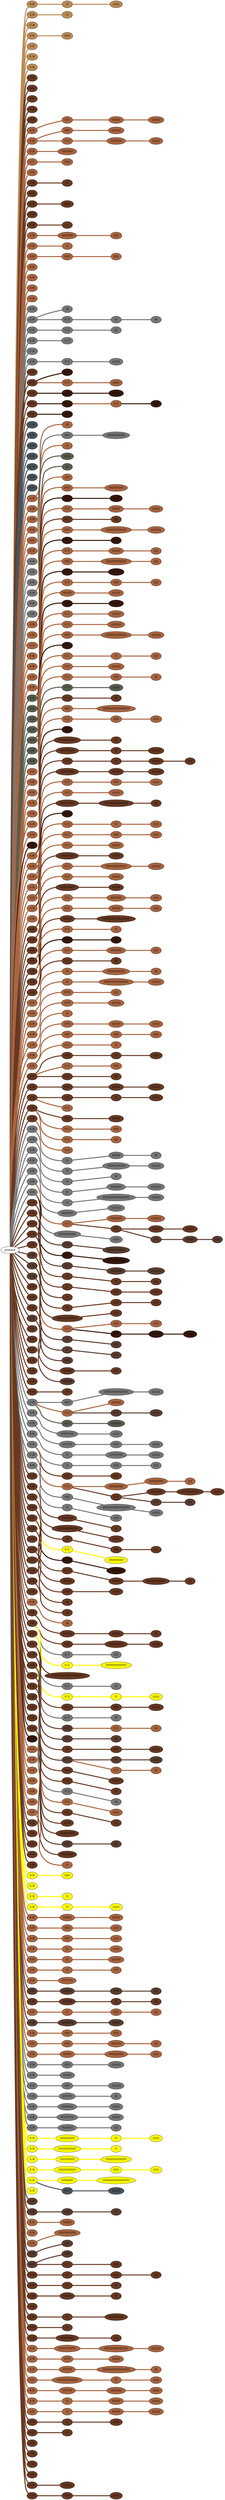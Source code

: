 graph {
 graph [rankdir=LR]
"primary" -- "1" [penwidth=5,color="#BB8B54"]
"1" [label="S R", style=filled, fillcolor="#BB8B54"]
"1" -- "1:0" [penwidth=5,color="#BB8B54"]
"1:0" [label="O", style=filled, fillcolor="#BB8B54"]
"1:0" -- "1:1" [penwidth=5,color="#BB8B54"]
"1:1" [label="(/////)", style=filled, fillcolor="#BB8B54"]
"primary" -- "2" [penwidth=5,color="#BB8B54"]
"2" [label="S R", style=filled, fillcolor="#BB8B54"]
"2" -- "2:0" [penwidth=5,color="#BB8B54"]
"2:0" [label="O", style=filled, fillcolor="#BB8B54"]
"primary" -- "3" [penwidth=5,color="#BB8B54"]
"3" [label="U R", style=filled, fillcolor="#BB8B54"]
"primary" -- "4" [penwidth=5,color="#BB8B54"]
"4" [label="S R", style=filled, fillcolor="#BB8B54"]
"4" -- "4:0" [penwidth=5,color="#BB8B54"]
"4:0" [label="O/O", style=filled, fillcolor="#BB8B54"]
"primary" -- "5" [penwidth=5,color="#BB8B54"]
"5" [label="S R", style=filled, fillcolor="#BB8B54"]
"primary" -- "6" [penwidth=5,color="#BB8B54"]
"6" [label="U R", style=filled, fillcolor="#BB8B54"]
"primary" -- "7" [penwidth=5,color="#BB8B54"]
"7" [label="S R", style=filled, fillcolor="#BB8B54"]
"primary" -- "8" [penwidth=5,color="#673923"]
"8" [label="S R", style=filled, fillcolor="#673923"]
"primary" -- "9" [penwidth=5,color="#673923"]
"9" [label="S R", style=filled, fillcolor="#673923"]
"primary" -- "10" [penwidth=5,color="#673923"]
"10" [label="S R", style=filled, fillcolor="#673923"]
"primary" -- "11" [penwidth=5,color="#673923"]
"11" [label="S R", style=filled, fillcolor="#673923"]
"primary" -- "12" [penwidth=5,color="#673923"]
"12" [label="S R", style=filled, fillcolor="#673923"]
"primary" -- "13" [penwidth=5,color="#A86540"]
"13" [label="S R", style=filled, fillcolor="#A86540"]
"13" -- "13s1" [penwidth=5,color="#A86540"]
"13s1" [label="S U", style=filled, fillcolor="#A86540"]
"13s1" -- "13s1:0" [penwidth=5,color="#A86540"]
"13s1:0" [label="O\\O\\O", style=filled, fillcolor="#A86540"]
"13s1:0" -- "13s1:1" [penwidth=5,color="#A86540"]
"13s1:1" [label="(////////)", style=filled, fillcolor="#A86540"]
"primary" -- "14" [penwidth=5,color="#A86540"]
"14" [label="S R", style=filled, fillcolor="#A86540"]
"14" -- "14:0" [penwidth=5,color="#A86540"]
"14:0" [label="O\\O", style=filled, fillcolor="#A86540"]
"14:0" -- "14:1" [penwidth=5,color="#A86540"]
"14:1" [label="(////////)", style=filled, fillcolor="#A86540"]
"14" -- "14s1" [penwidth=5,color="#A86540"]
"14s1" [label="S U", style=filled, fillcolor="#A86540"]
"14s1" -- "14s1:0" [penwidth=5,color="#A86540"]
"14s1:0" [label="O\\O\\O\\O", style=filled, fillcolor="#A86540"]
"14s1:0" -- "14s1:1" [penwidth=5,color="#A86540"]
"14s1:1" [label="(//////)", style=filled, fillcolor="#A86540"]
"primary" -- "15" [penwidth=5,color="#A86540"]
"15" [label="S R", style=filled, fillcolor="#A86540"]
"15" -- "15:0" [penwidth=5,color="#A86540"]
"15:0" [label="O\\O\\O\\O", style=filled, fillcolor="#A86540"]
"primary" -- "16" [penwidth=5,color="#A86540"]
"16" [label="S V", style=filled, fillcolor="#A86540"]
"16" -- "16:0" [penwidth=5,color="#A86540"]
"16:0" [label="O\\O", style=filled, fillcolor="#A86540"]
"primary" -- "17" [penwidth=5,color="#A86540"]
"17" [label="S R", style=filled, fillcolor="#A86540"]
"primary" -- "18" [penwidth=5,color="#673923"]
"18" [label="S R", style=filled, fillcolor="#673923"]
"18" -- "18:0" [penwidth=5,color="#673923"]
"18:0" [label="O", style=filled, fillcolor="#673923"]
"primary" -- "19" [penwidth=5,color="#673923"]
"19" [label="S R", style=filled, fillcolor="#673923"]
"primary" -- "20" [penwidth=5,color="#673923"]
"20" [label="S R", style=filled, fillcolor="#673923"]
"20" -- "20:0" [penwidth=5,color="#673923"]
"20:0" [label="(/////)", style=filled, fillcolor="#673923"]
"primary" -- "21" [penwidth=5,color="#673923"]
"21" [label="S R", style=filled, fillcolor="#673923"]
"primary" -- "22" [penwidth=5,color="#673923"]
"22" [label="S R", style=filled, fillcolor="#673923"]
"22" -- "22:0" [penwidth=5,color="#673923"]
"22:0" [label="O", style=filled, fillcolor="#673923"]
"primary" -- "23" [penwidth=5,color="#A86540"]
"23" [label="S R", style=filled, fillcolor="#A86540"]
"23" -- "23:0" [penwidth=5,color="#A86540"]
"23:0" [label="O/O/O/O", style=filled, fillcolor="#A86540"]
"23:0" -- "23:1" [penwidth=5,color="#A86540"]
"23:1" [label="(////)", style=filled, fillcolor="#A86540"]
"primary" -- "24" [penwidth=5,color="#A86540"]
"24" [label="S R", style=filled, fillcolor="#A86540"]
"24" -- "24:0" [penwidth=5,color="#A86540"]
"24:0" [label="O", style=filled, fillcolor="#A86540"]
"primary" -- "25" [penwidth=5,color="#A86540"]
"25" [label="S R", style=filled, fillcolor="#A86540"]
"25" -- "25:0" [penwidth=5,color="#A86540"]
"25:0" [label="O/O", style=filled, fillcolor="#A86540"]
"25:0" -- "25:1" [penwidth=5,color="#A86540"]
"25:1" [label="(///)", style=filled, fillcolor="#A86540"]
"primary" -- "26" [penwidth=5,color="#A86540"]
"26" [label="S R", style=filled, fillcolor="#A86540"]
"primary" -- "27" [penwidth=5,color="#A86540"]
"27" [label="S R", style=filled, fillcolor="#A86540"]
"primary" -- "28" [penwidth=5,color="#A86540"]
"28" [label="S R", style=filled, fillcolor="#A86540"]
"primary" -- "29" [penwidth=5,color="#A86540"]
"29" [label="S R", style=filled, fillcolor="#A86540"]
"primary" -- "30" [penwidth=5,color="#777777"]
"30" [label="S R", style=filled, fillcolor="#777777"]
"primary" -- "31" [penwidth=5,color="#777777"]
"31" [label="S R", style=filled, fillcolor="#777777"]
"31" -- "31:0" [penwidth=5,color="#777777"]
"31:0" [label="\\8", style=filled, fillcolor="#777777"]
"31" -- "31s1" [penwidth=5,color="#777777"]
"31s1" [label="S U", style=filled, fillcolor="#777777"]
"31s1" -- "31s1:0" [penwidth=5,color="#777777"]
"31s1:0" [label="O", style=filled, fillcolor="#777777"]
"31s1:0" -- "31s1:1" [penwidth=5,color="#777777"]
"31s1:1" [label="\\8", style=filled, fillcolor="#777777"]
"primary" -- "32" [penwidth=5,color="#777777"]
"32" [label="S R", style=filled, fillcolor="#777777"]
"32" -- "32s1" [penwidth=5,color="#777777"]
"32s1" [label="S U", style=filled, fillcolor="#777777"]
"32s1" -- "32s1:0" [penwidth=5,color="#777777"]
"32s1:0" [label="(//)", style=filled, fillcolor="#777777"]
"primary" -- "33" [penwidth=5,color="#777777"]
"33" [label="S R", style=filled, fillcolor="#777777"]
"33" -- "33s1" [penwidth=5,color="#777777"]
"33s1" [label="U U", style=filled, fillcolor="#777777"]
"primary" -- "34" [penwidth=5,color="#777777"]
"34" [label="U R", style=filled, fillcolor="#777777"]
"primary" -- "35" [penwidth=5,color="#777777"]
"35" [label="S R", style=filled, fillcolor="#777777"]
"35" -- "35s1" [penwidth=5,color="#777777"]
"35s1" [label="S U", style=filled, fillcolor="#777777"]
"35s1" -- "35s1:0" [penwidth=5,color="#777777"]
"35s1:0" [label="(//////)", style=filled, fillcolor="#777777"]
"primary" -- "36" [penwidth=5,color="#673923"]
"36" [label="S R", style=filled, fillcolor="#673923"]
"primary" -- "37" [penwidth=5,color="#673923"]
"37" [label="S R", style=filled, fillcolor="#673923"]
"37" -- "37s1" [penwidth=5,color="#35170C"]
"37s1" [label="S U", style=filled, fillcolor="#35170C"]
"37" -- "37s2" [penwidth=5,color="#A86540"]
"37s2" [label="S U", style=filled, fillcolor="#A86540"]
"37s2" -- "37s2:0" [penwidth=5,color="#A86540"]
"37s2:0" [label="(/////)", style=filled, fillcolor="#A86540"]
"primary" -- "38" [penwidth=5,color="#673923"]
"38" [label="S R", style=filled, fillcolor="#673923"]
"38" -- "38s1" [penwidth=5,color="#35170C"]
"38s1" [label="S U", style=filled, fillcolor="#35170C"]
"38s1" -- "38s1:0" [penwidth=5,color="#35170C"]
"38s1:0" [label="(///////)", style=filled, fillcolor="#35170C"]
"primary" -- "39" [penwidth=5,color="#673923"]
"39" [label="S R", style=filled, fillcolor="#673923"]
"39" -- "39s1" [penwidth=5,color="#35170C"]
"39s1" [label="S U", style=filled, fillcolor="#35170C"]
"39s1" -- "39s1s1" [penwidth=5,color="#A86540"]
"39s1s1" [label="S U", style=filled, fillcolor="#A86540"]
"39s1s1" -- "39s1s1s1" [penwidth=5,color="#35170C"]
"39s1s1s1" [label="S U", style=filled, fillcolor="#35170C"]
"primary" -- "40" [penwidth=5,color="#673923"]
"40" [label="S R", style=filled, fillcolor="#673923"]
"40" -- "40s1" [penwidth=5,color="#35170C"]
"40s1" [label="S U", style=filled, fillcolor="#35170C"]
"primary" -- "41" [penwidth=5,color="#4A545C"]
"41" [label="U R", style=filled, fillcolor="#4A545C"]
"primary" -- "42" [penwidth=5,color="#4A545C"]
"42" [label="S R", style=filled, fillcolor="#4A545C"]
"primary" -- "43" [penwidth=5,color="#4A545C"]
"43" [label="S R", style=filled, fillcolor="#4A545C"]
"primary" -- "44" [penwidth=5,color="#4A545C"]
"44" [label="U R", style=filled, fillcolor="#4A545C"]
"primary" -- "45" [penwidth=5,color="#4A545C"]
"45" [label="U R", style=filled, fillcolor="#4A545C"]
"primary" -- "46" [penwidth=5,color="#4A545C"]
"46" [label="S R", style=filled, fillcolor="#4A545C"]
"primary" -- "47" [penwidth=5,color="#4A545C"]
"47" [label="S R", style=filled, fillcolor="#4A545C"]
"primary" -- "48" [penwidth=5,color="#A86540"]
"48" [label="S R", style=filled, fillcolor="#A86540"]
"48" -- "48:0" [penwidth=5,color="#A86540"]
"48:0" [label="\\8", style=filled, fillcolor="#A86540"]
"primary" -- "49" [penwidth=5,color="#A86540"]
"49" [label="S R", style=filled, fillcolor="#A86540"]
"primary" -- "50" [penwidth=5,color="#A86540"]
"50" [label="S R", style=filled, fillcolor="#A86540"]
"primary" -- "51" [penwidth=5,color="#A86540"]
"51" [label="S R", style=filled, fillcolor="#A86540"]
"primary" -- "52" [penwidth=5,color="#A86540"]
"52" [label="S R", style=filled, fillcolor="#A86540"]
"primary" -- "53" [penwidth=5,color="#A86540"]
"53" [label="S R", style=filled, fillcolor="#A86540"]
"primary" -- "54" [penwidth=5,color="#777777"]
"54" [label="S R", style=filled, fillcolor="#777777"]
"primary" -- "55" [penwidth=5,color="#777777"]
"55" [label="S R", style=filled, fillcolor="#777777"]
"primary" -- "56" [penwidth=5,color="#777777"]
"56" [label="S R", style=filled, fillcolor="#777777"]
"primary" -- "57" [penwidth=5,color="#777777"]
"57" [label="S R", style=filled, fillcolor="#777777"]
"57" -- "57:0" [penwidth=5,color="#777777"]
"57:0" [label="O\\O", style=filled, fillcolor="#777777"]
"57:0" -- "57:1" [penwidth=5,color="#777777"]
"57:1" [label="O\\O\\O\\O\\O\\O", style=filled, fillcolor="#777777"]
"primary" -- "58" [penwidth=5,color="#777777"]
"58" [label="S R", style=filled, fillcolor="#777777"]
"primary" -- "59" [penwidth=5,color="#777777"]
"59" [label="S R", style=filled, fillcolor="#777777"]
"primary" -- "60" [penwidth=5,color="#A86540"]
"60" [label="S R", style=filled, fillcolor="#A86540"]
"60" -- "60:0" [penwidth=5,color="#A86540"]
"60:0" [label="O", style=filled, fillcolor="#A86540"]
"primary" -- "61" [penwidth=5,color="#A86540"]
"61" [label="S R", style=filled, fillcolor="#A86540"]
"primary" -- "62" [penwidth=5,color="#A86540"]
"62" [label="U U", style=filled, fillcolor="#A86540"]
"primary" -- "63" [penwidth=5,color="#A86540"]
"63" [label="S R", style=filled, fillcolor="#A86540"]
"primary" -- "64" [penwidth=5,color="#A86540"]
"64" [label="S R", style=filled, fillcolor="#A86540"]
"primary" -- "65" [penwidth=5,color="#A86540"]
"65" [label="S R", style=filled, fillcolor="#A86540"]
"primary" -- "66" [penwidth=5,color="#A86540"]
"66" [label="S R", style=filled, fillcolor="#A86540"]
"primary" -- "67" [penwidth=5,color="#575E4E"]
"67" [label="S R", style=filled, fillcolor="#575E4E"]
"67" -- "67:0" [penwidth=5,color="#575E4E"]
"67:0" [label="(/////)", style=filled, fillcolor="#575E4E"]
"primary" -- "68" [penwidth=5,color="#575E4E"]
"68" [label="S R", style=filled, fillcolor="#575E4E"]
"primary" -- "69" [penwidth=5,color="#575E4E"]
"69" [label="S R", style=filled, fillcolor="#575E4E"]
"primary" -- "70" [penwidth=5,color="#575E4E"]
"70" [label="S R", style=filled, fillcolor="#575E4E"]
"primary" -- "71" [penwidth=5,color="#575E4E"]
"71" [label="S R", style=filled, fillcolor="#575E4E"]
"71" -- "71:0" [penwidth=5,color="#575E4E"]
"71:0" [label="\\8", style=filled, fillcolor="#575E4E"]
"primary" -- "72" [penwidth=5,color="#575E4E"]
"72" [label="S R", style=filled, fillcolor="#575E4E"]
"primary" -- "73" [penwidth=5,color="#575E4E"]
"73" [label="S R", style=filled, fillcolor="#575E4E"]
"primary" -- "74" [penwidth=5,color="#A86540"]
"74" [label="S R", style=filled, fillcolor="#A86540"]
"primary" -- "75" [penwidth=5,color="#A86540"]
"75" [label="S R", style=filled, fillcolor="#A86540"]
"primary" -- "76" [penwidth=5,color="#A86540"]
"76" [label="S R", style=filled, fillcolor="#A86540"]
"primary" -- "77" [penwidth=5,color="#A86540"]
"77" [label="S R", style=filled, fillcolor="#A86540"]
"77" -- "77:0" [penwidth=5,color="#A86540"]
"77:0" [label="(///)", style=filled, fillcolor="#A86540"]
"primary" -- "78" [penwidth=5,color="#A86540"]
"78" [label="S R", style=filled, fillcolor="#A86540"]
"primary" -- "79" [penwidth=5,color="#A86540"]
"79" [label="S R", style=filled, fillcolor="#A86540"]
"primary" -- "80" [penwidth=5,color="#A86540"]
"80" [label="S R", style=filled, fillcolor="#A86540"]
"primary" -- "81" [penwidth=5,color="#35170C"]
"81" [label="S R", style=filled, fillcolor="#35170C"]
"primary" -- "82" [penwidth=5,color="#A86540"]
"82" [label="S R", style=filled, fillcolor="#A86540"]
"82" -- "82:0" [penwidth=5,color="#A86540"]
"82:0" [label="O\\O", style=filled, fillcolor="#A86540"]
"82:0" -- "82:1" [penwidth=5,color="#A86540"]
"82:1" [label="O\\O\\O\\O\\O", style=filled, fillcolor="#A86540"]
"82" -- "82s1" [penwidth=5,color="#35170C"]
"82s1" [label="S U", style=filled, fillcolor="#35170C"]
"82s1" -- "82s1:0" [penwidth=5,color="#35170C"]
"82s1:0" [label="(/////)", style=filled, fillcolor="#35170C"]
"82" -- "82s2" [penwidth=5,color="#A86540"]
"82s2" [label="S U", style=filled, fillcolor="#A86540"]
"82s2" -- "82s2:0" [penwidth=5,color="#A86540"]
"82s2:0" [label="O\\O\\O", style=filled, fillcolor="#A86540"]
"82s2:0" -- "82s2:1" [penwidth=5,color="#A86540"]
"82s2:1" [label="(//////)", style=filled, fillcolor="#A86540"]
"82" -- "82s3" [penwidth=5,color="#673923"]
"82s3" [label="S U", style=filled, fillcolor="#673923"]
"82s3" -- "82s3:0" [penwidth=5,color="#673923"]
"82s3:0" [label="?8", style=filled, fillcolor="#673923"]
"primary" -- "83" [penwidth=5,color="#A86540"]
"83" [label="S R", style=filled, fillcolor="#A86540"]
"83" -- "83:0" [penwidth=5,color="#A86540"]
"83:0" [label="O/O", style=filled, fillcolor="#A86540"]
"83:0" -- "83:1" [penwidth=5,color="#A86540"]
"83:1" [label="O/O/O/O/O/O/O", style=filled, fillcolor="#A86540"]
"83:1" -- "83:2" [penwidth=5,color="#A86540"]
"83:2" [label="(/////////)", style=filled, fillcolor="#A86540"]
"83" -- "83s1" [penwidth=5,color="#35170C"]
"83s1" [label="S U", style=filled, fillcolor="#35170C"]
"83s1" -- "83s1:0" [penwidth=5,color="#35170C"]
"83s1:0" [label="(///)", style=filled, fillcolor="#35170C"]
"83" -- "83s2" [penwidth=5,color="#A86540"]
"83s2" [label="S U", style=filled, fillcolor="#A86540"]
"83s2" -- "83s2:0" [penwidth=5,color="#A86540"]
"83s2:0" [label="O\\O\\O", style=filled, fillcolor="#A86540"]
"83s2:0" -- "83s2:1" [penwidth=5,color="#A86540"]
"83s2:1" [label="(///)", style=filled, fillcolor="#A86540"]
"primary" -- "84" [penwidth=5,color="#A86540"]
"84" [label="S R", style=filled, fillcolor="#A86540"]
"84" -- "84:0" [penwidth=5,color="#A86540"]
"84:0" [label="O/O", style=filled, fillcolor="#A86540"]
"84:0" -- "84:1" [penwidth=5,color="#A86540"]
"84:1" [label="O/O/O/O/O/O/O", style=filled, fillcolor="#A86540"]
"84:1" -- "84:2" [penwidth=5,color="#A86540"]
"84:2" [label="(//)", style=filled, fillcolor="#A86540"]
"84" -- "84s1" [penwidth=5,color="#35170C"]
"84s1" [label="S U", style=filled, fillcolor="#35170C"]
"84s1" -- "84s1:0" [penwidth=5,color="#35170C"]
"84s1:0" [label="(////////)", style=filled, fillcolor="#35170C"]
"84" -- "84s2" [penwidth=5,color="#A86540"]
"84s2" [label="S U", style=filled, fillcolor="#A86540"]
"84s2" -- "84s2:0" [penwidth=5,color="#A86540"]
"84s2:0" [label="O\\O", style=filled, fillcolor="#A86540"]
"84s2:0" -- "84s2:1" [penwidth=5,color="#A86540"]
"84s2:1" [label="(\\\\\\)", style=filled, fillcolor="#A86540"]
"primary" -- "85" [penwidth=5,color="#A86540"]
"85" [label="S R", style=filled, fillcolor="#A86540"]
"85" -- "85:0" [penwidth=5,color="#A86540"]
"85:0" [label="O/O/O", style=filled, fillcolor="#A86540"]
"85:0" -- "85:1" [penwidth=5,color="#A86540"]
"85:1" [label="(///////)", style=filled, fillcolor="#A86540"]
"85" -- "85s1" [penwidth=5,color="#35170C"]
"85s1" [label="S U", style=filled, fillcolor="#35170C"]
"85s1" -- "85s1:0" [penwidth=5,color="#35170C"]
"85s1:0" [label="(///////)", style=filled, fillcolor="#35170C"]
"85" -- "85s2" [penwidth=5,color="#A86540"]
"85s2" [label="S U", style=filled, fillcolor="#A86540"]
"85s2" -- "85s2:0" [penwidth=5,color="#A86540"]
"85s2:0" [label="(////////)", style=filled, fillcolor="#A86540"]
"85" -- "85s3" [penwidth=5,color="#A86540"]
"85s3" [label="S U", style=filled, fillcolor="#A86540"]
"85s3" -- "85s3:0" [penwidth=5,color="#A86540"]
"85s3:0" [label="(/////////)", style=filled, fillcolor="#A86540"]
"primary" -- "86" [penwidth=5,color="#A86540"]
"86" [label="S R", style=filled, fillcolor="#A86540"]
"86" -- "86:0" [penwidth=5,color="#A86540"]
"86:0" [label="O/O", style=filled, fillcolor="#A86540"]
"86:0" -- "86:1" [penwidth=5,color="#A86540"]
"86:1" [label="O/O/O/O/O/O/O", style=filled, fillcolor="#A86540"]
"86:1" -- "86:2" [penwidth=5,color="#A86540"]
"86:2" [label="(////////)", style=filled, fillcolor="#A86540"]
"86" -- "86s1" [penwidth=5,color="#35170C"]
"86s1" [label="S U", style=filled, fillcolor="#35170C"]
"86" -- "86s2" [penwidth=5,color="#A86540"]
"86s2" [label="S U", style=filled, fillcolor="#A86540"]
"86s2" -- "86s2:0" [penwidth=5,color="#A86540"]
"86s2:0" [label="O", style=filled, fillcolor="#A86540"]
"86s2:0" -- "86s2:1" [penwidth=5,color="#A86540"]
"86s2:1" [label="(///)", style=filled, fillcolor="#A86540"]
"86" -- "86s3" [penwidth=5,color="#A86540"]
"86s3" [label="S U", style=filled, fillcolor="#A86540"]
"86s3" -- "86s3:0" [penwidth=5,color="#A86540"]
"86s3:0" [label="(////////)", style=filled, fillcolor="#A86540"]
"86" -- "86s4" [penwidth=5,color="#A86540"]
"86s4" [label="S U", style=filled, fillcolor="#A86540"]
"86s4" -- "86s4:0" [penwidth=5,color="#A86540"]
"86s4:0" [label="O\\O", style=filled, fillcolor="#A86540"]
"86s4:0" -- "86s4:1" [penwidth=5,color="#A86540"]
"86s4:1" [label="\\8", style=filled, fillcolor="#A86540"]
"86" -- "86s5" [penwidth=5,color="#575E4E"]
"86s5" [label="S U", style=filled, fillcolor="#575E4E"]
"86s5" -- "86s5:0" [penwidth=5,color="#575E4E"]
"86s5:0" [label="(//////)", style=filled, fillcolor="#575E4E"]
"86" -- "86s6" [penwidth=5,color="#673923"]
"86s6" [label="S U", style=filled, fillcolor="#673923"]
"86s6" -- "86s6:0" [penwidth=5,color="#673923"]
"86s6:0" [label="\\8", style=filled, fillcolor="#673923"]
"primary" -- "87" [penwidth=5,color="#A86540"]
"87" [label="S R", style=filled, fillcolor="#A86540"]
"87" -- "87:0" [penwidth=5,color="#A86540"]
"87:0" [label="O/O", style=filled, fillcolor="#A86540"]
"87:0" -- "87:1" [penwidth=5,color="#A86540"]
"87:1" [label="O/O/O/O/O/O/O/O/O", style=filled, fillcolor="#A86540"]
"87" -- "87s1" [penwidth=5,color="#A86540"]
"87s1" [label="S U", style=filled, fillcolor="#A86540"]
"87s1" -- "87s1:0" [penwidth=5,color="#A86540"]
"87s1:0" [label="O/O", style=filled, fillcolor="#A86540"]
"87s1:0" -- "87s1:1" [penwidth=5,color="#A86540"]
"87s1:1" [label="(////)", style=filled, fillcolor="#A86540"]
"87" -- "87s2" [penwidth=5,color="#35170C"]
"87s2" [label="S U", style=filled, fillcolor="#35170C"]
"primary" -- "88" [penwidth=5,color="#A86540"]
"88" [label="S R", style=filled, fillcolor="#A86540"]
"primary" -- "89" [penwidth=5,color="#673923"]
"89" [label="S R", style=filled, fillcolor="#673923"]
"89" -- "89:0" [penwidth=5,color="#673923"]
"89:0" [label="O/O/O/O/O/O", style=filled, fillcolor="#673923"]
"89:0" -- "89:1" [penwidth=5,color="#673923"]
"89:1" [label="O", style=filled, fillcolor="#673923"]
"primary" -- "90" [penwidth=5,color="#673923"]
"90" [label="S R", style=filled, fillcolor="#673923"]
"90" -- "90:0" [penwidth=5,color="#673923"]
"90:0" [label="O/O/O/O/O", style=filled, fillcolor="#673923"]
"90:0" -- "90:1" [penwidth=5,color="#673923"]
"90:1" [label="O", style=filled, fillcolor="#673923"]
"90:1" -- "90:2" [penwidth=5,color="#673923"]
"90:2" [label="(////////)", style=filled, fillcolor="#673923"]
"90" -- "90s1" [penwidth=5,color="#673923"]
"90s1" [label="S U", style=filled, fillcolor="#673923"]
"90s1" -- "90s1:0" [penwidth=5,color="#673923"]
"90s1:0" [label="O", style=filled, fillcolor="#673923"]
"90s1:0" -- "90s1:1" [penwidth=5,color="#673923"]
"90s1:1" [label="O\\O\\O", style=filled, fillcolor="#673923"]
"90s1:1" -- "90s1:2" [penwidth=5,color="#673923"]
"90s1:2" [label="(///)", style=filled, fillcolor="#673923"]
"primary" -- "91" [penwidth=5,color="#673923"]
"91" [label="S R", style=filled, fillcolor="#673923"]
"91" -- "91:0" [penwidth=5,color="#673923"]
"91:0" [label="O/O/O/O/O", style=filled, fillcolor="#673923"]
"91:0" -- "91:1" [penwidth=5,color="#673923"]
"91:1" [label="O/O/O", style=filled, fillcolor="#673923"]
"91:1" -- "91:2" [penwidth=5,color="#673923"]
"91:2" [label="(////////)", style=filled, fillcolor="#673923"]
"91" -- "91s1" [penwidth=5,color="#A86540"]
"91s1" [label="S U", style=filled, fillcolor="#A86540"]
"91s1" -- "91s1:0" [penwidth=5,color="#A86540"]
"91s1:0" [label="O\\O", style=filled, fillcolor="#A86540"]
"91s1:0" -- "91s1:1" [penwidth=5,color="#A86540"]
"91s1:1" [label="(/////)", style=filled, fillcolor="#A86540"]
"91" -- "91s2" [penwidth=5,color="#A86540"]
"91s2" [label="S U", style=filled, fillcolor="#A86540"]
"91s2" -- "91s2:0" [penwidth=5,color="#A86540"]
"91s2:0" [label="(///////)", style=filled, fillcolor="#A86540"]
"primary" -- "92" [penwidth=5,color="#673923"]
"92" [label="S R", style=filled, fillcolor="#673923"]
"92" -- "92:0" [penwidth=5,color="#673923"]
"92:0" [label="O/O/O/O/O", style=filled, fillcolor="#673923"]
"92:0" -- "92:1" [penwidth=5,color="#673923"]
"92:1" [label="O/O/O/O/O/O/O/O", style=filled, fillcolor="#673923"]
"92:1" -- "92:2" [penwidth=5,color="#673923"]
"92:2" [label="\\8", style=filled, fillcolor="#673923"]
"92" -- "92s1" [penwidth=5,color="#35170C"]
"92s1" [label="S U", style=filled, fillcolor="#35170C"]
"92" -- "92s2" [penwidth=5,color="#A86540"]
"92s2" [label="S U", style=filled, fillcolor="#A86540"]
"92s2" -- "92s2:0" [penwidth=5,color="#A86540"]
"92s2:0" [label="O", style=filled, fillcolor="#A86540"]
"92s2:0" -- "92s2:1" [penwidth=5,color="#A86540"]
"92s2:1" [label="(////)", style=filled, fillcolor="#A86540"]
"92" -- "92s3" [penwidth=5,color="#A86540"]
"92s3" [label="S U", style=filled, fillcolor="#A86540"]
"92s3" -- "92s3:0" [penwidth=5,color="#A86540"]
"92s3:0" [label="O\\O", style=filled, fillcolor="#A86540"]
"92s3:0" -- "92s3:1" [penwidth=5,color="#A86540"]
"92s3:1" [label="(////)", style=filled, fillcolor="#A86540"]
"92" -- "92s4" [penwidth=5,color="#A86540"]
"92s4" [label="S U", style=filled, fillcolor="#A86540"]
"92s4" -- "92s4:0" [penwidth=5,color="#A86540"]
"92s4:0" [label="(///////)", style=filled, fillcolor="#A86540"]
"primary" -- "93" [penwidth=5,color="#673923"]
"93" [label="S R", style=filled, fillcolor="#673923"]
"93" -- "93:0" [penwidth=5,color="#673923"]
"93:0" [label="O/O/O/O/O", style=filled, fillcolor="#673923"]
"93:0" -- "93:1" [penwidth=5,color="#673923"]
"93:1" [label="O/O/O", style=filled, fillcolor="#673923"]
"93" -- "93s1" [penwidth=5,color="#A86540"]
"93s1" [label="S U", style=filled, fillcolor="#A86540"]
"93s1" -- "93s1:0" [penwidth=5,color="#A86540"]
"93s1:0" [label="O\\O\\O\\O\\O\\O\\O", style=filled, fillcolor="#A86540"]
"93s1:0" -- "93s1:1" [penwidth=5,color="#A86540"]
"93s1:1" [label="(////////)", style=filled, fillcolor="#A86540"]
"93" -- "93s2" [penwidth=5,color="#A86540"]
"93s2" [label="S U", style=filled, fillcolor="#A86540"]
"93s2" -- "93s2:0" [penwidth=5,color="#A86540"]
"93s2:0" [label="(///////)", style=filled, fillcolor="#A86540"]
"primary" -- "94" [penwidth=5,color="#673923"]
"94" [label="S R", style=filled, fillcolor="#673923"]
"94" -- "94:0" [penwidth=5,color="#673923"]
"94:0" [label="O/O/O/O/O", style=filled, fillcolor="#673923"]
"94:0" -- "94:1" [penwidth=5,color="#673923"]
"94:1" [label="O/O/O", style=filled, fillcolor="#673923"]
"94" -- "94s1" [penwidth=5,color="#A86540"]
"94s1" [label="S U", style=filled, fillcolor="#A86540"]
"94s1" -- "94s1:0" [penwidth=5,color="#A86540"]
"94s1:0" [label="O/O/O/O", style=filled, fillcolor="#A86540"]
"94s1:0" -- "94s1:1" [penwidth=5,color="#A86540"]
"94s1:1" [label="(////)", style=filled, fillcolor="#A86540"]
"94" -- "94s2" [penwidth=5,color="#A86540"]
"94s2" [label="S U", style=filled, fillcolor="#A86540"]
"94s2" -- "94s2:0" [penwidth=5,color="#A86540"]
"94s2:0" [label="O/O/O", style=filled, fillcolor="#A86540"]
"94s2:0" -- "94s2:1" [penwidth=5,color="#A86540"]
"94s2:1" [label="(////)", style=filled, fillcolor="#A86540"]
"primary" -- "95" [penwidth=5,color="#673923"]
"95" [label="S R", style=filled, fillcolor="#673923"]
"95" -- "95:0" [penwidth=5,color="#673923"]
"95:0" [label="O\\O\\O", style=filled, fillcolor="#673923"]
"95:0" -- "95:1" [penwidth=5,color="#673923"]
"95:1" [label="O\\O\\O\\O\\O\\O\\O\\O\\O", style=filled, fillcolor="#673923"]
"95" -- "95s1" [penwidth=5,color="#A86540"]
"95s1" [label="S U", style=filled, fillcolor="#A86540"]
"95s1" -- "95s1:0" [penwidth=5,color="#A86540"]
"95s1:0" [label="O", style=filled, fillcolor="#A86540"]
"95" -- "95s2" [penwidth=5,color="#35170C"]
"95s2" [label="S U", style=filled, fillcolor="#35170C"]
"95s2" -- "95s2:0" [penwidth=5,color="#35170C"]
"95s2:0" [label="\\8", style=filled, fillcolor="#35170C"]
"95" -- "95s3" [penwidth=5,color="#A86540"]
"95s3" [label="S U", style=filled, fillcolor="#A86540"]
"95s3" -- "95s3:0" [penwidth=5,color="#A86540"]
"95s3:0" [label="O\\O\\O\\O", style=filled, fillcolor="#A86540"]
"95s3:0" -- "95s3:1" [penwidth=5,color="#A86540"]
"95s3:1" [label="(///)", style=filled, fillcolor="#A86540"]
"95" -- "95s4" [penwidth=5,color="#673923"]
"95s4" [label="S U", style=filled, fillcolor="#673923"]
"95s4" -- "95s4:0" [penwidth=5,color="#673923"]
"95s4:0" [label="\\8", style=filled, fillcolor="#673923"]
"primary" -- "96" [penwidth=5,color="#A86540"]
"96" [label="S R", style=filled, fillcolor="#A86540"]
"96" -- "96:0" [penwidth=5,color="#A86540"]
"96:0" [label="O", style=filled, fillcolor="#A86540"]
"96:0" -- "96:1" [penwidth=5,color="#A86540"]
"96:1" [label="O/O/O/O/O/O", style=filled, fillcolor="#A86540"]
"96:1" -- "96:2" [penwidth=5,color="#A86540"]
"96:2" [label="\\8", style=filled, fillcolor="#A86540"]
"primary" -- "97" [penwidth=5,color="#A86540"]
"97" [label="S R", style=filled, fillcolor="#A86540"]
"97" -- "97:0" [penwidth=5,color="#A86540"]
"97:0" [label="O", style=filled, fillcolor="#A86540"]
"97:0" -- "97:1" [penwidth=5,color="#A86540"]
"97:1" [label="O/O/O/O/O/O/O/O", style=filled, fillcolor="#A86540"]
"97:1" -- "97:2" [penwidth=5,color="#A86540"]
"97:2" [label="(////////)", style=filled, fillcolor="#A86540"]
"primary" -- "98" [penwidth=5,color="#A86540"]
"98" [label="S R", style=filled, fillcolor="#A86540"]
"98" -- "98:0" [penwidth=5,color="#A86540"]
"98:0" [label="O?O", style=filled, fillcolor="#A86540"]
"98:0" -- "98:1" [penwidth=5,color="#A86540"]
"98:1" [label="(///)", style=filled, fillcolor="#A86540"]
"primary" -- "99" [penwidth=5,color="#A86540"]
"99" [label="S R", style=filled, fillcolor="#A86540"]
"99" -- "99:0" [penwidth=5,color="#A86540"]
"99:0" [label="O?O", style=filled, fillcolor="#A86540"]
"99:0" -- "99:1" [penwidth=5,color="#A86540"]
"99:1" [label="(////////)", style=filled, fillcolor="#A86540"]
"primary" -- "100" [penwidth=5,color="#A86540"]
"100" [label="S R", style=filled, fillcolor="#A86540"]
"100" -- "100:0" [penwidth=5,color="#A86540"]
"100:0" [label="O", style=filled, fillcolor="#A86540"]
"primary" -- "101" [penwidth=5,color="#A86540"]
"101" [label="S R", style=filled, fillcolor="#A86540"]
"101" -- "101:0" [penwidth=5,color="#A86540"]
"101:0" [label="O?O", style=filled, fillcolor="#A86540"]
"101:0" -- "101:1" [penwidth=5,color="#A86540"]
"101:1" [label="O/O/O", style=filled, fillcolor="#A86540"]
"101:1" -- "101:2" [penwidth=5,color="#A86540"]
"101:2" [label="(//////)", style=filled, fillcolor="#A86540"]
"primary" -- "102" [penwidth=5,color="#A86540"]
"102" [label="S R", style=filled, fillcolor="#A86540"]
"102" -- "102:0" [penwidth=5,color="#A86540"]
"102:0" [label="O\\O", style=filled, fillcolor="#A86540"]
"102:0" -- "102:1" [penwidth=5,color="#A86540"]
"102:1" [label="O\\O", style=filled, fillcolor="#A86540"]
"102:1" -- "102:2" [penwidth=5,color="#A86540"]
"102:2" [label="(////)", style=filled, fillcolor="#A86540"]
"102" -- "102s1" [penwidth=5,color="#A86540"]
"102s1" [label="S U", style=filled, fillcolor="#A86540"]
"102s1" -- "102s1:0" [penwidth=5,color="#A86540"]
"102s1:0" [label="O", style=filled, fillcolor="#A86540"]
"primary" -- "103" [penwidth=5,color="#673923"]
"103" [label="S R", style=filled, fillcolor="#673923"]
"103" -- "103:0" [penwidth=5,color="#673923"]
"103:0" [label="O/O", style=filled, fillcolor="#673923"]
"103:0" -- "103:1" [penwidth=5,color="#673923"]
"103:1" [label="O", style=filled, fillcolor="#673923"]
"103:1" -- "103:2" [penwidth=5,color="#673923"]
"103:2" [label="(/////)", style=filled, fillcolor="#673923"]
"103" -- "103s1" [penwidth=5,color="#A86540"]
"103s1" [label="S U", style=filled, fillcolor="#A86540"]
"103s1" -- "103s1:0" [penwidth=5,color="#A86540"]
"103s1:0" [label="O\\O", style=filled, fillcolor="#A86540"]
"103" -- "103s2" [penwidth=5,color="#673923"]
"103s2" [label="S U", style=filled, fillcolor="#673923"]
"103s2" -- "103s2:0" [penwidth=5,color="#673923"]
"103s2:0" [label="\\8", style=filled, fillcolor="#673923"]
"primary" -- "104" [penwidth=5,color="#673923"]
"104" [label="S R", style=filled, fillcolor="#673923"]
"104" -- "104:0" [penwidth=5,color="#673923"]
"104:0" [label="O/O", style=filled, fillcolor="#673923"]
"104:0" -- "104:1" [penwidth=5,color="#673923"]
"104:1" [label="O/O/O", style=filled, fillcolor="#673923"]
"104:1" -- "104:2" [penwidth=5,color="#673923"]
"104:2" [label="(////////)", style=filled, fillcolor="#673923"]
"primary" -- "105" [penwidth=5,color="#673923"]
"105" [label="S R", style=filled, fillcolor="#673923"]
"105" -- "105:0" [penwidth=5,color="#673923"]
"105:0" [label="O/O", style=filled, fillcolor="#673923"]
"105:0" -- "105:1" [penwidth=5,color="#673923"]
"105:1" [label="O", style=filled, fillcolor="#673923"]
"105:1" -- "105:2" [penwidth=5,color="#673923"]
"105:2" [label="(//////)", style=filled, fillcolor="#673923"]
"105" -- "105s1" [penwidth=5,color="#A86540"]
"105s1" [label="S U", style=filled, fillcolor="#A86540"]
"primary" -- "106" [penwidth=5,color="#673923"]
"106" [label="S R", style=filled, fillcolor="#673923"]
"106" -- "106:0" [penwidth=5,color="#673923"]
"106:0" [label="O/O", style=filled, fillcolor="#673923"]
"106:0" -- "106:1" [penwidth=5,color="#673923"]
"106:1" [label="O/O/O", style=filled, fillcolor="#673923"]
"106" -- "106s1" [penwidth=5,color="#A86540"]
"106s1" [label="S U", style=filled, fillcolor="#A86540"]
"106s1" -- "106s1:0" [penwidth=5,color="#A86540"]
"106s1:0" [label="O\\O", style=filled, fillcolor="#A86540"]
"106" -- "106s2" [penwidth=5,color="#A86540"]
"106s2" [label="S U", style=filled, fillcolor="#A86540"]
"106s2" -- "106s2:0" [penwidth=5,color="#A86540"]
"106s2:0" [label="(//)", style=filled, fillcolor="#A86540"]
"primary" -- "107" [penwidth=5,color="#673923"]
"107" [label="S R", style=filled, fillcolor="#673923"]
"107" -- "107s1" [penwidth=5,color="#A86540"]
"107s1" [label="S U", style=filled, fillcolor="#A86540"]
"primary" -- "108" [penwidth=5,color="#777777"]
"108" [label="S R", style=filled, fillcolor="#777777"]
"108" -- "108:0" [penwidth=5,color="#777777"]
"108:0" [label="O", style=filled, fillcolor="#777777"]
"108:0" -- "108:1" [penwidth=5,color="#777777"]
"108:1" [label="O/O/O", style=filled, fillcolor="#777777"]
"108:1" -- "108:2" [penwidth=5,color="#777777"]
"108:2" [label="\\8", style=filled, fillcolor="#777777"]
"primary" -- "109" [penwidth=5,color="#777777"]
"109" [label="S R", style=filled, fillcolor="#777777"]
"109" -- "109:0" [penwidth=5,color="#777777"]
"109:0" [label="O", style=filled, fillcolor="#777777"]
"109:0" -- "109:1" [penwidth=5,color="#777777"]
"109:1" [label="O/O/O/O/O/O", style=filled, fillcolor="#777777"]
"109:1" -- "109:2" [penwidth=5,color="#777777"]
"109:2" [label="(////////)", style=filled, fillcolor="#777777"]
"primary" -- "110" [penwidth=5,color="#777777"]
"110" [label="S R", style=filled, fillcolor="#777777"]
"110" -- "110:0" [penwidth=5,color="#777777"]
"110:0" [label="O", style=filled, fillcolor="#777777"]
"110:0" -- "110:1" [penwidth=5,color="#777777"]
"110:1" [label="\\8", style=filled, fillcolor="#777777"]
"primary" -- "111" [penwidth=5,color="#777777"]
"111" [label="S R", style=filled, fillcolor="#777777"]
"111" -- "111:0" [penwidth=5,color="#777777"]
"111:0" [label="O", style=filled, fillcolor="#777777"]
"111:0" -- "111:1" [penwidth=5,color="#777777"]
"111:1" [label="O/O/O/O", style=filled, fillcolor="#777777"]
"111:1" -- "111:2" [penwidth=5,color="#777777"]
"111:2" [label="(/////////)", style=filled, fillcolor="#777777"]
"primary" -- "112" [penwidth=5,color="#777777"]
"112" [label="S R", style=filled, fillcolor="#777777"]
"112" -- "112:0" [penwidth=5,color="#777777"]
"112:0" [label="O", style=filled, fillcolor="#777777"]
"112:0" -- "112:1" [penwidth=5,color="#777777"]
"112:1" [label="O/O/O/O/O/O/O/O/O", style=filled, fillcolor="#777777"]
"112:1" -- "112:2" [penwidth=5,color="#777777"]
"112:2" [label="(////////)", style=filled, fillcolor="#777777"]
"primary" -- "113" [penwidth=5,color="#777777"]
"113" [label="S R", style=filled, fillcolor="#777777"]
"113" -- "113:0" [penwidth=5,color="#777777"]
"113:0" [label="O\\O\\O\\O", style=filled, fillcolor="#777777"]
"113:0" -- "113:1" [penwidth=5,color="#777777"]
"113:1" [label="(/////////)", style=filled, fillcolor="#777777"]
"113" -- "113s1" [penwidth=5,color="#A86540"]
"113s1" [label="S U", style=filled, fillcolor="#A86540"]
"113s1" -- "113s1:0" [penwidth=5,color="#A86540"]
"113s1:0" [label="O/O/O/O", style=filled, fillcolor="#A86540"]
"113s1:0" -- "113s1:1" [penwidth=5,color="#A86540"]
"113s1:1" [label="(/////////)", style=filled, fillcolor="#A86540"]
"113s1" -- "113s1s1" [penwidth=5,color="#673923"]
"113s1s1" [label="S U", style=filled, fillcolor="#673923"]
"113s1s1" -- "113s1s1:0" [penwidth=5,color="#673923"]
"113s1s1:0" [label="O/O/O", style=filled, fillcolor="#673923"]
"113s1s1:0" -- "113s1s1:1" [penwidth=5,color="#673923"]
"113s1s1:1" [label="(///////)", style=filled, fillcolor="#673923"]
"113s1s1" -- "113s1s1s1" [penwidth=5,color="#5A3D30"]
"113s1s1s1" [label="S U", style=filled, fillcolor="#5A3D30"]
"113s1s1s1" -- "113s1s1s1:0" [penwidth=5,color="#5A3D30"]
"113s1s1s1:0" [label="O/O/O", style=filled, fillcolor="#5A3D30"]
"113s1s1s1:0" -- "113s1s1s1:1" [penwidth=5,color="#5A3D30"]
"113s1s1s1:1" [label="(///)", style=filled, fillcolor="#5A3D30"]
"primary" -- "114" [penwidth=5,color="#777777"]
"114" [label="S R", style=filled, fillcolor="#777777"]
"114" -- "114:0" [penwidth=5,color="#777777"]
"114:0" [label="O\\O\\O\\O\\O\\O", style=filled, fillcolor="#777777"]
"114:0" -- "114:1" [penwidth=5,color="#777777"]
"114:1" [label="(/////)", style=filled, fillcolor="#777777"]
"114" -- "114s1" [penwidth=5,color="#5A3D30"]
"114s1" [label="S U", style=filled, fillcolor="#5A3D30"]
"114s1" -- "114s1:0" [penwidth=5,color="#5A3D30"]
"114s1:0" [label="O\\O\\O\\O\\O\\O", style=filled, fillcolor="#5A3D30"]
"114" -- "114s2" [penwidth=5,color="#35170C"]
"114s2" [label="S U", style=filled, fillcolor="#35170C"]
"114s2" -- "114s2:0" [penwidth=5,color="#35170C"]
"114s2:0" [label="O/O/O/O/O/O", style=filled, fillcolor="#35170C"]
"114" -- "114s3" [penwidth=5,color="#5A3D30"]
"114s3" [label="S U", style=filled, fillcolor="#5A3D30"]
"114s3" -- "114s3:0" [penwidth=5,color="#5A3D30"]
"114s3:0" [label="O\\O\\O\\O", style=filled, fillcolor="#5A3D30"]
"114s3:0" -- "114s3:1" [penwidth=5,color="#5A3D30"]
"114s3:1" [label="(/////////)", style=filled, fillcolor="#5A3D30"]
"primary" -- "115" [penwidth=5,color="#673923"]
"115" [label="S R", style=filled, fillcolor="#673923"]
"115" -- "115:0" [penwidth=5,color="#673923"]
"115:0" [label="O", style=filled, fillcolor="#673923"]
"115:0" -- "115:1" [penwidth=5,color="#673923"]
"115:1" [label="O", style=filled, fillcolor="#673923"]
"115:1" -- "115:2" [penwidth=5,color="#673923"]
"115:2" [label="(//)", style=filled, fillcolor="#673923"]
"primary" -- "116" [penwidth=5,color="#673923"]
"116" [label="S R", style=filled, fillcolor="#673923"]
"116" -- "116:0" [penwidth=5,color="#673923"]
"116:0" [label="O", style=filled, fillcolor="#673923"]
"116:0" -- "116:1" [penwidth=5,color="#673923"]
"116:1" [label="O/O", style=filled, fillcolor="#673923"]
"116:1" -- "116:2" [penwidth=5,color="#673923"]
"116:2" [label="(/////)", style=filled, fillcolor="#673923"]
"primary" -- "117" [penwidth=5,color="#673923"]
"117" [label="S R", style=filled, fillcolor="#673923"]
"117" -- "117:0" [penwidth=5,color="#673923"]
"117:0" [label="O", style=filled, fillcolor="#673923"]
"primary" -- "118" [penwidth=5,color="#673923"]
"118" [label="S R", style=filled, fillcolor="#673923"]
"118" -- "118:0" [penwidth=5,color="#673923"]
"118:0" [label="O", style=filled, fillcolor="#673923"]
"118:0" -- "118:1" [penwidth=5,color="#673923"]
"118:1" [label="O/O", style=filled, fillcolor="#673923"]
"118:1" -- "118:2" [penwidth=5,color="#673923"]
"118:2" [label="(///)", style=filled, fillcolor="#673923"]
"primary" -- "119" [penwidth=5,color="#673923"]
"119" [label="S R", style=filled, fillcolor="#673923"]
"119" -- "119:0" [penwidth=5,color="#673923"]
"119:0" [label="O/O/O/O/O/O/O", style=filled, fillcolor="#673923"]
"119:0" -- "119:1" [penwidth=5,color="#673923"]
"119:1" [label="(////)", style=filled, fillcolor="#673923"]
"119" -- "119s1" [penwidth=5,color="#A86540"]
"119s1" [label="S U", style=filled, fillcolor="#A86540"]
"119s1" -- "119s1:0" [penwidth=5,color="#A86540"]
"119s1:0" [label="O/O", style=filled, fillcolor="#A86540"]
"119s1:0" -- "119s1:1" [penwidth=5,color="#A86540"]
"119s1:1" [label="(////)", style=filled, fillcolor="#A86540"]
"119s1" -- "119s1s1" [penwidth=5,color="#35170C"]
"119s1s1" [label="S U", style=filled, fillcolor="#35170C"]
"119s1s1" -- "119s1s1:0" [penwidth=5,color="#35170C"]
"119s1s1:0" [label="O/O/O", style=filled, fillcolor="#35170C"]
"119s1s1:0" -- "119s1s1:1" [penwidth=5,color="#35170C"]
"119s1s1:1" [label="(//////)", style=filled, fillcolor="#35170C"]
"primary" -- "120" [penwidth=5,color="#5A3D30"]
"120" [label="S R", style=filled, fillcolor="#5A3D30"]
"120" -- "120:0" [penwidth=5,color="#5A3D30"]
"120:0" [label="O", style=filled, fillcolor="#5A3D30"]
"120:0" -- "120:1" [penwidth=5,color="#5A3D30"]
"120:1" [label="(//)", style=filled, fillcolor="#5A3D30"]
"primary" -- "121" [penwidth=5,color="#5A3D30"]
"121" [label="S R", style=filled, fillcolor="#5A3D30"]
"121" -- "121:0" [penwidth=5,color="#5A3D30"]
"121:0" [label="O", style=filled, fillcolor="#5A3D30"]
"121:0" -- "121:1" [penwidth=5,color="#5A3D30"]
"121:1" [label="(///)", style=filled, fillcolor="#5A3D30"]
"primary" -- "122" [penwidth=5,color="#5A3D30"]
"122" [label="S R", style=filled, fillcolor="#5A3D30"]
"122" -- "122:0" [penwidth=5,color="#5A3D30"]
"122:0" [label="O\\O", style=filled, fillcolor="#5A3D30"]
"primary" -- "123" [penwidth=5,color="#673923"]
"123" [label="S R", style=filled, fillcolor="#673923"]
"primary" -- "124" [penwidth=5,color="#673923"]
"124" [label="S R", style=filled, fillcolor="#673923"]
"primary" -- "125" [penwidth=5,color="#673923"]
"125" [label="S R", style=filled, fillcolor="#673923"]
"125" -- "125:0" [penwidth=5,color="#673923"]
"125:0" [label="O/O/O", style=filled, fillcolor="#673923"]
"125:0" -- "125:1" [penwidth=5,color="#673923"]
"125:1" [label="(///)", style=filled, fillcolor="#673923"]
"primary" -- "126" [penwidth=5,color="#5A3D30"]
"126" [label="S R", style=filled, fillcolor="#5A3D30"]
"126" -- "126:0" [penwidth=5,color="#5A3D30"]
"126:0" [label="O/O/O", style=filled, fillcolor="#5A3D30"]
"primary" -- "127" [penwidth=5,color="#673923"]
"127" [label="S R", style=filled, fillcolor="#673923"]
"primary" -- "128" [penwidth=5,color="#673923"]
"128" [label="S R", style=filled, fillcolor="#673923"]
"primary" -- "129" [penwidth=5,color="#673923"]
"129" [label="S R", style=filled, fillcolor="#673923"]
"primary" -- "130" [penwidth=5,color="#673923"]
"130" [label="S R", style=filled, fillcolor="#673923"]
"primary" -- "131" [penwidth=5,color="#673923"]
"131" [label="S R", style=filled, fillcolor="#673923"]
"primary" -- "132" [penwidth=5,color="#673923"]
"132" [label="S R", style=filled, fillcolor="#673923"]
"primary" -- "133" [penwidth=5,color="#673923"]
"133" [label="S R", style=filled, fillcolor="#673923"]
"133" -- "133:0" [penwidth=5,color="#673923"]
"133:0" [label="?8", style=filled, fillcolor="#673923"]
"primary" -- "134" [penwidth=5,color="#777777"]
"134" [label="S R", style=filled, fillcolor="#777777"]
"134" -- "134:0" [penwidth=5,color="#777777"]
"134:0" [label="O\\O", style=filled, fillcolor="#777777"]
"134:0" -- "134:1" [penwidth=5,color="#777777"]
"134:1" [label="O\\O\\O\\O\\O\\O\\O\\O", style=filled, fillcolor="#777777"]
"134:1" -- "134:2" [penwidth=5,color="#777777"]
"134:2" [label="(///////)", style=filled, fillcolor="#777777"]
"134" -- "134s1" [penwidth=5,color="#A86540"]
"134s1" [label="S U", style=filled, fillcolor="#A86540"]
"134s1" -- "134s1:0" [penwidth=5,color="#A86540"]
"134s1:0" [label="(////////)", style=filled, fillcolor="#A86540"]
"134s1" -- "134s1s1" [penwidth=5,color="#5A3D30"]
"134s1s1" [label="S U", style=filled, fillcolor="#5A3D30"]
"134s1s1" -- "134s1s1:0" [penwidth=5,color="#5A3D30"]
"134s1s1:0" [label="(/////)", style=filled, fillcolor="#5A3D30"]
"134" -- "134s2" [penwidth=5,color="#575E4E"]
"134s2" [label="S U", style=filled, fillcolor="#575E4E"]
"134s2" -- "134s2:0" [penwidth=5,color="#575E4E"]
"134s2:0" [label="(/////////)", style=filled, fillcolor="#575E4E"]
"primary" -- "135" [penwidth=5,color="#777777"]
"135" [label="S R", style=filled, fillcolor="#777777"]
"135" -- "135:0" [penwidth=5,color="#777777"]
"135:0" [label="O?O?O?O", style=filled, fillcolor="#777777"]
"135:0" -- "135:1" [penwidth=5,color="#777777"]
"135:1" [label="(/////)", style=filled, fillcolor="#777777"]
"primary" -- "136" [penwidth=5,color="#777777"]
"136" [label="S R", style=filled, fillcolor="#777777"]
"136" -- "136:0" [penwidth=5,color="#777777"]
"136:0" [label="O?O?O", style=filled, fillcolor="#777777"]
"136:0" -- "136:1" [penwidth=5,color="#777777"]
"136:1" [label="O?O", style=filled, fillcolor="#777777"]
"136:1" -- "136:2" [penwidth=5,color="#777777"]
"136:2" [label="(//////)", style=filled, fillcolor="#777777"]
"primary" -- "137" [penwidth=5,color="#777777"]
"137" [label="S R", style=filled, fillcolor="#777777"]
"137" -- "137:0" [penwidth=5,color="#777777"]
"137:0" [label="O", style=filled, fillcolor="#777777"]
"137:0" -- "137:1" [penwidth=5,color="#777777"]
"137:1" [label="O?O?O?O", style=filled, fillcolor="#777777"]
"137:1" -- "137:2" [penwidth=5,color="#777777"]
"137:2" [label="(///////)", style=filled, fillcolor="#777777"]
"primary" -- "138" [penwidth=5,color="#777777"]
"138" [label="S R", style=filled, fillcolor="#777777"]
"138" -- "138:0" [penwidth=5,color="#777777"]
"138:0" [label="O", style=filled, fillcolor="#777777"]
"138:0" -- "138:1" [penwidth=5,color="#777777"]
"138:1" [label="O/O", style=filled, fillcolor="#777777"]
"138:1" -- "138:2" [penwidth=5,color="#777777"]
"138:2" [label="(///)", style=filled, fillcolor="#777777"]
"138" -- "138s1" [penwidth=5,color="#673923"]
"138s1" [label="S U", style=filled, fillcolor="#673923"]
"138s1" -- "138s1:0" [penwidth=5,color="#673923"]
"138s1:0" [label="O\\O", style=filled, fillcolor="#673923"]
"138" -- "138s2" [penwidth=5,color="#A86540"]
"138s2" [label="S U", style=filled, fillcolor="#A86540"]
"138s2" -- "138s2:0" [penwidth=5,color="#A86540"]
"138s2:0" [label="O/O/O/O/O", style=filled, fillcolor="#A86540"]
"138s2:0" -- "138s2:1" [penwidth=5,color="#A86540"]
"138s2:1" [label="O/O/O/O/O", style=filled, fillcolor="#A86540"]
"138s2:1" -- "138s2:2" [penwidth=5,color="#A86540"]
"138s2:2" [label="(//)", style=filled, fillcolor="#A86540"]
"138s2" -- "138s2s1" [penwidth=5,color="#673923"]
"138s2s1" [label="S U", style=filled, fillcolor="#673923"]
"138s2s1" -- "138s2s1:0" [penwidth=5,color="#673923"]
"138s2s1:0" [label="O/O/O/O", style=filled, fillcolor="#673923"]
"138s2s1:0" -- "138s2s1:1" [penwidth=5,color="#673923"]
"138s2s1:1" [label="O/O/O/O/O/O", style=filled, fillcolor="#673923"]
"138s2s1:1" -- "138s2s1:2" [penwidth=5,color="#673923"]
"138s2s1:2" [label="(//////)", style=filled, fillcolor="#673923"]
"138s2s1" -- "138s2s1s1" [penwidth=5,color="#5A3D30"]
"138s2s1s1" [label="S U", style=filled, fillcolor="#5A3D30"]
"138s2s1s1" -- "138s2s1s1:0" [penwidth=5,color="#5A3D30"]
"138s2s1s1:0" [label="(//)", style=filled, fillcolor="#5A3D30"]
"primary" -- "139" [penwidth=5,color="#777777"]
"139" [label="S R", style=filled, fillcolor="#777777"]
"139" -- "139:0" [penwidth=5,color="#777777"]
"139:0" [label="O/O", style=filled, fillcolor="#777777"]
"139:0" -- "139:1" [penwidth=5,color="#777777"]
"139:1" [label="O/O/O/O/O/O/O/O/O", style=filled, fillcolor="#777777"]
"139:1" -- "139:2" [penwidth=5,color="#777777"]
"139:2" [label="(//////)", style=filled, fillcolor="#777777"]
"primary" -- "140" [penwidth=5,color="#777777"]
"140" [label="S R", style=filled, fillcolor="#777777"]
"140" -- "140:0" [penwidth=5,color="#777777"]
"140:0" [label="O", style=filled, fillcolor="#777777"]
"140:0" -- "140:1" [penwidth=5,color="#777777"]
"140:1" [label="(////)", style=filled, fillcolor="#777777"]
"primary" -- "141" [penwidth=5,color="#673923"]
"141" [label="S R", style=filled, fillcolor="#673923"]
"primary" -- "142" [penwidth=5,color="#673923"]
"142" [label="S R", style=filled, fillcolor="#673923"]
"142" -- "142:0" [penwidth=5,color="#673923"]
"142:0" [label="O\\O\\O\\O", style=filled, fillcolor="#673923"]
"142:0" -- "142:1" [penwidth=5,color="#673923"]
"142:1" [label="\\8", style=filled, fillcolor="#673923"]
"primary" -- "143" [penwidth=5,color="#673923"]
"143" [label="S R", style=filled, fillcolor="#673923"]
"143" -- "143:0" [penwidth=5,color="#673923"]
"143:0" [label="O\\O\\O\\O\\O\\O\\O", style=filled, fillcolor="#673923"]
"143:0" -- "143:1" [penwidth=5,color="#673923"]
"143:1" [label="(///////)", style=filled, fillcolor="#673923"]
"primary" -- "144" [penwidth=5,color="#673923"]
"144" [label="S R", style=filled, fillcolor="#673923"]
"144" -- "144:0" [penwidth=5,color="#673923"]
"144:0" [label="O", style=filled, fillcolor="#673923"]
"144:0" -- "144:1" [penwidth=5,color="#673923"]
"144:1" [label="O\\O", style=filled, fillcolor="#673923"]
"144:1" -- "144:2" [penwidth=5,color="#673923"]
"144:2" [label="(//)", style=filled, fillcolor="#673923"]
"144" -- "144s1" [penwidth=5,color=yellow]
"144s1" [label="S U", style=filled, fillcolor=yellow]
"144s1" -- "144s1:0" [penwidth=5,color=yellow]
"144s1:0" [label="O\\O\\O\\O\\O", style=filled, fillcolor=yellow]
"144" -- "144s2" [penwidth=5,color="#35170C"]
"144s2" [label="S U", style=filled, fillcolor="#35170C"]
"144s2" -- "144s2:0" [penwidth=5,color="#35170C"]
"144s2:0" [label="O\\O\\O\\O", style=filled, fillcolor="#35170C"]
"144" -- "144s3" [penwidth=5,color="#673923"]
"144s3" [label="S U", style=filled, fillcolor="#673923"]
"144s3" -- "144s3:0" [penwidth=5,color="#673923"]
"144s3:0" [label="O\\O\\O", style=filled, fillcolor="#673923"]
"144s3:0" -- "144s3:1" [penwidth=5,color="#673923"]
"144s3:1" [label="O\\O\\O\\O\\O\\O", style=filled, fillcolor="#673923"]
"144s3:1" -- "144s3:2" [penwidth=5,color="#673923"]
"144s3:2" [label="(//)", style=filled, fillcolor="#673923"]
"primary" -- "145" [penwidth=5,color="#673923"]
"145" [label="S R", style=filled, fillcolor="#673923"]
"145" -- "145:0" [penwidth=5,color="#673923"]
"145:0" [label="O\\O\\O", style=filled, fillcolor="#673923"]
"primary" -- "146" [penwidth=5,color="#673923"]
"146" [label="S R", style=filled, fillcolor="#673923"]
"146" -- "146:0" [penwidth=5,color="#673923"]
"146:0" [label="O\\O", style=filled, fillcolor="#673923"]
"146:0" -- "146:1" [penwidth=5,color="#673923"]
"146:1" [label="(//////)", style=filled, fillcolor="#673923"]
"primary" -- "147" [penwidth=5,color="#673923"]
"147" [label="S R", style=filled, fillcolor="#673923"]
"primary" -- "148" [penwidth=5,color="#673923"]
"148" [label="S R", style=filled, fillcolor="#673923"]
"148" -- "148:0" [penwidth=5,color="#673923"]
"148:0" [label="\\8", style=filled, fillcolor="#673923"]
"primary" -- "149" [penwidth=5,color="#673923"]
"149" [label="U R", style=filled, fillcolor="#673923"]
"primary" -- "150" [penwidth=5,color="#673923"]
"150" [label="U R", style=filled, fillcolor="#673923"]
"primary" -- "151" [penwidth=5,color="#673923"]
"151" [label="S R", style=filled, fillcolor="#673923"]
"151" -- "151:0" [penwidth=5,color="#673923"]
"151:0" [label="\\8", style=filled, fillcolor="#673923"]
"primary" -- "152" [penwidth=5,color="#673923"]
"152" [label="U R", style=filled, fillcolor="#673923"]
"primary" -- "153" [penwidth=5,color="#A86540"]
"153" [label="S R", style=filled, fillcolor="#A86540"]
"153" -- "153:0" [penwidth=5,color="#A86540"]
"153:0" [label="\\8", style=filled, fillcolor="#A86540"]
"primary" -- "154" [penwidth=5,color="#673923"]
"154" [label="S R", style=filled, fillcolor="#673923"]
"154" -- "154:0" [penwidth=5,color="#673923"]
"154:0" [label="O/O/O", style=filled, fillcolor="#673923"]
"154:0" -- "154:1" [penwidth=5,color="#673923"]
"154:1" [label="O\\O\\O", style=filled, fillcolor="#673923"]
"154:1" -- "154:2" [penwidth=5,color="#673923"]
"154:2" [label="\\8", style=filled, fillcolor="#673923"]
"primary" -- "155" [penwidth=5,color="#673923"]
"155" [label="S R", style=filled, fillcolor="#673923"]
"155" -- "155:0" [penwidth=5,color="#673923"]
"155:0" [label="O/O", style=filled, fillcolor="#673923"]
"155:0" -- "155:1" [penwidth=5,color="#673923"]
"155:1" [label="O/O/O/O/O", style=filled, fillcolor="#673923"]
"155:1" -- "155:2" [penwidth=5,color="#673923"]
"155:2" [label="(//////)", style=filled, fillcolor="#673923"]
"155" -- "155s1" [penwidth=5,color="#777777"]
"155s1" [label="S U", style=filled, fillcolor="#777777"]
"155s1" -- "155s1:0" [penwidth=5,color="#777777"]
"155s1:0" [label="(//)", style=filled, fillcolor="#777777"]
"155" -- "155s2" [penwidth=5,color=yellow]
"155s2" [label="S U", style=filled, fillcolor=yellow]
"155s2" -- "155s2:0" [penwidth=5,color=yellow]
"155s2:0" [label="O\\O\\O\\O\\O\\O\\O", style=filled, fillcolor=yellow]
"primary" -- "156" [penwidth=5,color="#673923"]
"156" [label="S R", style=filled, fillcolor="#673923"]
"156" -- "156:0" [penwidth=5,color="#673923"]
"156:0" [label="O?O?O?O?O?O?O?O?O", style=filled, fillcolor="#673923"]
"156" -- "156s1" [penwidth=5,color="#777777"]
"156s1" [label="S U", style=filled, fillcolor="#777777"]
"156s1" -- "156s1:0" [penwidth=5,color="#777777"]
"156s1:0" [label="\\8", style=filled, fillcolor="#777777"]
"156" -- "156s2" [penwidth=5,color=yellow]
"156s2" [label="S U", style=filled, fillcolor=yellow]
"156s2" -- "156s2:0" [penwidth=5,color=yellow]
"156s2:0" [label="O", style=filled, fillcolor=yellow]
"156s2:0" -- "156s2:1" [penwidth=5,color=yellow]
"156s2:1" [label="(/////)", style=filled, fillcolor=yellow]
"primary" -- "157" [penwidth=5,color="#673923"]
"157" [label="S R", style=filled, fillcolor="#673923"]
"157" -- "157:0" [penwidth=5,color="#673923"]
"157:0" [label="O?O", style=filled, fillcolor="#673923"]
"157:0" -- "157:1" [penwidth=5,color="#673923"]
"157:1" [label="O\\O", style=filled, fillcolor="#673923"]
"157:1" -- "157:2" [penwidth=5,color="#673923"]
"157:2" [label="(///////)", style=filled, fillcolor="#673923"]
"157" -- "157s1" [penwidth=5,color="#777777"]
"157s1" [label="S U", style=filled, fillcolor="#777777"]
"157s1" -- "157s1:0" [penwidth=5,color="#777777"]
"157s1:0" [label="\\8", style=filled, fillcolor="#777777"]
"157" -- "157s2" [penwidth=5,color="#5A3D30"]
"157s2" [label="S U", style=filled, fillcolor="#5A3D30"]
"157s2" -- "157s2s1" [penwidth=5,color="#A86540"]
"157s2s1" [label="S U", style=filled, fillcolor="#A86540"]
"157s2s1" -- "157s2s1:0" [penwidth=5,color="#A86540"]
"157s2s1:0" [label="\\8", style=filled, fillcolor="#A86540"]
"157" -- "157s3" [penwidth=5,color="#5A3D30"]
"157s3" [label="S U", style=filled, fillcolor="#5A3D30"]
"157s3" -- "157s3:0" [penwidth=5,color="#5A3D30"]
"157s3:0" [label="\\8", style=filled, fillcolor="#5A3D30"]
"primary" -- "158" [penwidth=5,color="#673923"]
"158" [label="S R", style=filled, fillcolor="#673923"]
"158" -- "158:0" [penwidth=5,color="#673923"]
"158:0" [label="O", style=filled, fillcolor="#673923"]
"158:0" -- "158:1" [penwidth=5,color="#673923"]
"158:1" [label="O\\O", style=filled, fillcolor="#673923"]
"158:1" -- "158:2" [penwidth=5,color="#673923"]
"158:2" [label="(//////)", style=filled, fillcolor="#673923"]
"158" -- "158s1" [penwidth=5,color="#5A3D30"]
"158s1" [label="S U", style=filled, fillcolor="#5A3D30"]
"158s1" -- "158s1:0" [penwidth=5,color="#5A3D30"]
"158s1:0" [label="O", style=filled, fillcolor="#5A3D30"]
"158s1:0" -- "158s1:1" [penwidth=5,color="#5A3D30"]
"158s1:1" [label="(/////)", style=filled, fillcolor="#5A3D30"]
"158s1" -- "158s1s1" [penwidth=5,color="#A86540"]
"158s1s1" [label="S U", style=filled, fillcolor="#A86540"]
"158s1s1" -- "158s1s1:0" [penwidth=5,color="#A86540"]
"158s1s1:0" [label="\\8", style=filled, fillcolor="#A86540"]
"primary" -- "159" [penwidth=5,color="#673923"]
"159" [label="S R", style=filled, fillcolor="#673923"]
"159" -- "159:0" [penwidth=5,color="#673923"]
"159:0" [label="O\\O", style=filled, fillcolor="#673923"]
"159:0" -- "159:1" [penwidth=5,color="#673923"]
"159:1" [label="O\\O\\O", style=filled, fillcolor="#673923"]
"159" -- "159s1" [penwidth=5,color="#673923"]
"159s1" [label="S U", style=filled, fillcolor="#673923"]
"159s1" -- "159s1:0" [penwidth=5,color="#673923"]
"159s1:0" [label="O", style=filled, fillcolor="#673923"]
"159" -- "159s2" [penwidth=5,color="#777777"]
"159s2" [label="S U", style=filled, fillcolor="#777777"]
"159s2" -- "159s2:0" [penwidth=5,color="#777777"]
"159s2:0" [label="\\8", style=filled, fillcolor="#777777"]
"159" -- "159s3" [penwidth=5,color="#A86540"]
"159s3" [label="S U", style=filled, fillcolor="#A86540"]
"159s3" -- "159s3:0" [penwidth=5,color="#A86540"]
"159s3:0" [label="(/////)", style=filled, fillcolor="#A86540"]
"159" -- "159s4" [penwidth=5,color="#673923"]
"159s4" [label="S U", style=filled, fillcolor="#673923"]
"159s4" -- "159s4:0" [penwidth=5,color="#673923"]
"159s4:0" [label="(//)", style=filled, fillcolor="#673923"]
"primary" -- "160" [penwidth=5,color="#673923"]
"160" [label="S U", style=filled, fillcolor="#673923"]
"160" -- "160:0" [penwidth=5,color="#673923"]
"160:0" [label="(/////)", style=filled, fillcolor="#673923"]
"primary" -- "161" [penwidth=5,color="#673923"]
"161" [label="S R", style=filled, fillcolor="#673923"]
"161" -- "161:0" [penwidth=5,color="#673923"]
"161:0" [label="O/O/O/O/O", style=filled, fillcolor="#673923"]
"primary" -- "162" [penwidth=5,color="#673923"]
"162" [label="S R", style=filled, fillcolor="#673923"]
"162" -- "162s1" [penwidth=5,color="#5A3D30"]
"162s1" [label="S U", style=filled, fillcolor="#5A3D30"]
"162s1" -- "162s1:0" [penwidth=5,color="#5A3D30"]
"162s1:0" [label="(//)", style=filled, fillcolor="#5A3D30"]
"primary" -- "163" [penwidth=5,color="#673923"]
"163" [label="S R", style=filled, fillcolor="#673923"]
"primary" -- "164" [penwidth=5,color="#673923"]
"164" [label="S R", style=filled, fillcolor="#673923"]
"primary" -- "165" [penwidth=5,color="#673923"]
"165" [label="S R", style=filled, fillcolor="#673923"]
"165" -- "165:0" [penwidth=5,color="#673923"]
"165:0" [label="O\\O\\O\\O", style=filled, fillcolor="#673923"]
"primary" -- "166" [penwidth=5,color="#35170C"]
"166" [label="S R", style=filled, fillcolor="#35170C"]
"primary" -- "167" [penwidth=5,color="#A86540"]
"167" [label="S R", style=filled, fillcolor="#A86540"]
"primary" -- "168" [penwidth=5,color="#A86540"]
"168" [label="S R", style=filled, fillcolor="#A86540"]
"primary" -- "169" [penwidth=5,color="#A86540"]
"169" [label="S R", style=filled, fillcolor="#A86540"]
"primary" -- "170" [penwidth=5,color="#A86540"]
"170" [label="S R", style=filled, fillcolor="#A86540"]
"primary" -- "171" [penwidth=5,color="#A86540"]
"171" [label="S R", style=filled, fillcolor="#A86540"]
"primary" -- "172" [penwidth=5,color="#A86540"]
"172" [label="S R", style=filled, fillcolor="#A86540"]
"primary" -- "173" [penwidth=5,color="#A86540"]
"173" [label="S R", style=filled, fillcolor="#A86540"]
"173" -- "173:0" [penwidth=5,color="#A86540"]
"173:0" [label="O", style=filled, fillcolor="#A86540"]
"primary" -- "174" [penwidth=5,color="#673923"]
"174" [label="S R", style=filled, fillcolor="#673923"]
"primary" -- "175" [penwidth=5,color="#673923"]
"175" [label="S R", style=filled, fillcolor="#673923"]
"primary" -- "176" [penwidth=5,color="#673923"]
"176" [label="S R", style=filled, fillcolor="#673923"]
"primary" -- "177" [penwidth=5,color="#673923"]
"177" [label="S R", style=filled, fillcolor="#673923"]
"primary" -- "178" [penwidth=5,color="#673923"]
"178" [label="S R", style=filled, fillcolor="#673923"]
"primary" -- "179" [penwidth=5,color=yellow]
"179" [label="S R", style=filled, fillcolor=yellow]
"179" -- "179:0" [penwidth=5,color=yellow]
"179:0" [label="O/O", style=filled, fillcolor=yellow]
"primary" -- "180" [penwidth=5,color=yellow]
"180" [label="S R", style=filled, fillcolor=yellow]
"primary" -- "181" [penwidth=5,color=yellow]
"181" [label="S R", style=filled, fillcolor=yellow]
"181" -- "181:0" [penwidth=5,color=yellow]
"181:0" [label="O", style=filled, fillcolor=yellow]
"primary" -- "182" [penwidth=5,color=yellow]
"182" [label="S R", style=filled, fillcolor=yellow]
"182" -- "182:0" [penwidth=5,color=yellow]
"182:0" [label="O", style=filled, fillcolor=yellow]
"182:0" -- "182:1" [penwidth=5,color=yellow]
"182:1" [label="(/////)", style=filled, fillcolor=yellow]
"primary" -- "183" [penwidth=5,color="#A86540"]
"183" [label="S R", style=filled, fillcolor="#A86540"]
"183" -- "183:0" [penwidth=5,color="#A86540"]
"183:0" [label="O/O/O", style=filled, fillcolor="#A86540"]
"183:0" -- "183:1" [penwidth=5,color="#A86540"]
"183:1" [label="(//////)", style=filled, fillcolor="#A86540"]
"primary" -- "184" [penwidth=5,color="#A86540"]
"184" [label="S R", style=filled, fillcolor="#A86540"]
"184" -- "184:0" [penwidth=5,color="#A86540"]
"184:0" [label="O/O", style=filled, fillcolor="#A86540"]
"184:0" -- "184:1" [penwidth=5,color="#A86540"]
"184:1" [label="(////)", style=filled, fillcolor="#A86540"]
"primary" -- "185" [penwidth=5,color="#A86540"]
"185" [label="S R", style=filled, fillcolor="#A86540"]
"185" -- "185:0" [penwidth=5,color="#A86540"]
"185:0" [label="O/O", style=filled, fillcolor="#A86540"]
"185:0" -- "185:1" [penwidth=5,color="#A86540"]
"185:1" [label="(////)", style=filled, fillcolor="#A86540"]
"primary" -- "186" [penwidth=5,color="#A86540"]
"186" [label="S R", style=filled, fillcolor="#A86540"]
"186" -- "186:0" [penwidth=5,color="#A86540"]
"186:0" [label="O", style=filled, fillcolor="#A86540"]
"186:0" -- "186:1" [penwidth=5,color="#A86540"]
"186:1" [label="(/////)", style=filled, fillcolor="#A86540"]
"primary" -- "187" [penwidth=5,color="#A86540"]
"187" [label="S R", style=filled, fillcolor="#A86540"]
"187" -- "187:0" [penwidth=5,color="#A86540"]
"187:0" [label="O", style=filled, fillcolor="#A86540"]
"187:0" -- "187:1" [penwidth=5,color="#A86540"]
"187:1" [label="(////////)", style=filled, fillcolor="#A86540"]
"primary" -- "188" [penwidth=5,color="#A86540"]
"188" [label="S R", style=filled, fillcolor="#A86540"]
"188" -- "188:0" [penwidth=5,color="#A86540"]
"188:0" [label="O", style=filled, fillcolor="#A86540"]
"188:0" -- "188:1" [penwidth=5,color="#A86540"]
"188:1" [label="(??)", style=filled, fillcolor="#A86540"]
"primary" -- "189" [penwidth=5,color="#A86540"]
"189" [label="S R", style=filled, fillcolor="#A86540"]
"189" -- "189:0" [penwidth=5,color="#A86540"]
"189:0" [label="(??????)", style=filled, fillcolor="#A86540"]
"primary" -- "190" [penwidth=5,color="#5A3D30"]
"190" [label="S R", style=filled, fillcolor="#5A3D30"]
"190" -- "190:0" [penwidth=5,color="#5A3D30"]
"190:0" [label="O/O/O", style=filled, fillcolor="#5A3D30"]
"190:0" -- "190:1" [penwidth=5,color="#5A3D30"]
"190:1" [label="O?O", style=filled, fillcolor="#5A3D30"]
"190:1" -- "190:2" [penwidth=5,color="#5A3D30"]
"190:2" [label="(//)", style=filled, fillcolor="#5A3D30"]
"primary" -- "191" [penwidth=5,color="#673923"]
"191" [label="S R", style=filled, fillcolor="#673923"]
"191" -- "191:0" [penwidth=5,color="#673923"]
"191:0" [label="O?O?O", style=filled, fillcolor="#673923"]
"191:0" -- "191:1" [penwidth=5,color="#673923"]
"191:1" [label="O", style=filled, fillcolor="#673923"]
"191:1" -- "191:2" [penwidth=5,color="#673923"]
"191:2" [label="(//)", style=filled, fillcolor="#673923"]
"primary" -- "192" [penwidth=5,color="#A86540"]
"192" [label="S R", style=filled, fillcolor="#A86540"]
"192" -- "192:0" [penwidth=5,color="#A86540"]
"192:0" [label="O", style=filled, fillcolor="#A86540"]
"192:0" -- "192:1" [penwidth=5,color="#A86540"]
"192:1" [label="O/O", style=filled, fillcolor="#A86540"]
"192:1" -- "192:2" [penwidth=5,color="#A86540"]
"192:2" [label="(//)", style=filled, fillcolor="#A86540"]
"primary" -- "193" [penwidth=5,color="#5A3D30"]
"193" [label="S R", style=filled, fillcolor="#5A3D30"]
"193" -- "193:0" [penwidth=5,color="#5A3D30"]
"193:0" [label="O/O/O/O", style=filled, fillcolor="#5A3D30"]
"193:0" -- "193:1" [penwidth=5,color="#5A3D30"]
"193:1" [label="O/O/O", style=filled, fillcolor="#5A3D30"]
"primary" -- "194" [penwidth=5,color="#A86540"]
"194" [label="S R", style=filled, fillcolor="#A86540"]
"194" -- "194:0" [penwidth=5,color="#A86540"]
"194:0" [label="O\\O", style=filled, fillcolor="#A86540"]
"194:0" -- "194:1" [penwidth=5,color="#A86540"]
"194:1" [label="O\\O", style=filled, fillcolor="#A86540"]
"primary" -- "195" [penwidth=5,color="#A86540"]
"195" [label="S R", style=filled, fillcolor="#A86540"]
"195" -- "195:0" [penwidth=5,color="#A86540"]
"195:0" [label="O/O", style=filled, fillcolor="#A86540"]
"195:0" -- "195:1" [penwidth=5,color="#A86540"]
"195:1" [label="O?O?O", style=filled, fillcolor="#A86540"]
"195:1" -- "195:2" [penwidth=5,color="#A86540"]
"195:2" [label="(//)", style=filled, fillcolor="#A86540"]
"primary" -- "196" [penwidth=5,color="#A86540"]
"196" [label="S R", style=filled, fillcolor="#A86540"]
"196" -- "196:0" [penwidth=5,color="#A86540"]
"196:0" [label="O\\O\\O", style=filled, fillcolor="#A86540"]
"196:0" -- "196:1" [penwidth=5,color="#A86540"]
"196:1" [label="O\\O\\O\\O\\O", style=filled, fillcolor="#A86540"]
"196:1" -- "196:2" [penwidth=5,color="#A86540"]
"196:2" [label="(////)", style=filled, fillcolor="#A86540"]
"primary" -- "197" [penwidth=5,color="#777777"]
"197" [label="S R", style=filled, fillcolor="#777777"]
"197" -- "197:0" [penwidth=5,color="#777777"]
"197:0" [label="O/O", style=filled, fillcolor="#777777"]
"197:0" -- "197:1" [penwidth=5,color="#777777"]
"197:1" [label="(////////)", style=filled, fillcolor="#777777"]
"primary" -- "198" [penwidth=5,color="#777777"]
"198" [label="S R", style=filled, fillcolor="#777777"]
"198" -- "198:0" [penwidth=5,color="#777777"]
"198:0" [label="O/O/O", style=filled, fillcolor="#777777"]
"primary" -- "199" [penwidth=5,color="#777777"]
"199" [label="S R", style=filled, fillcolor="#777777"]
"199" -- "199:0" [penwidth=5,color="#777777"]
"199:0" [label="O/O", style=filled, fillcolor="#777777"]
"199:0" -- "199:1" [penwidth=5,color="#777777"]
"199:1" [label="(////////)", style=filled, fillcolor="#777777"]
"primary" -- "200" [penwidth=5,color="#777777"]
"200" [label="S R", style=filled, fillcolor="#777777"]
"200" -- "200:0" [penwidth=5,color="#777777"]
"200:0" [label="O?O?O", style=filled, fillcolor="#777777"]
"200:0" -- "200:1" [penwidth=5,color="#777777"]
"200:1" [label="/8", style=filled, fillcolor="#777777"]
"primary" -- "201" [penwidth=5,color="#777777"]
"201" [label="S R", style=filled, fillcolor="#777777"]
"201" -- "201:0" [penwidth=5,color="#777777"]
"201:0" [label="O\\O\\O\\O", style=filled, fillcolor="#777777"]
"201:0" -- "201:1" [penwidth=5,color="#777777"]
"201:1" [label="(//////)", style=filled, fillcolor="#777777"]
"primary" -- "202" [penwidth=5,color="#777777"]
"202" [label="S R", style=filled, fillcolor="#777777"]
"202" -- "202:0" [penwidth=5,color="#777777"]
"202:0" [label="O?O?O?O", style=filled, fillcolor="#777777"]
"202:0" -- "202:1" [penwidth=5,color="#777777"]
"202:1" [label="(///////)", style=filled, fillcolor="#777777"]
"primary" -- "203" [penwidth=5,color="#777777"]
"203" [label="S R", style=filled, fillcolor="#777777"]
"203" -- "203:0" [penwidth=5,color="#777777"]
"203:0" [label="O\\O\\O\\O", style=filled, fillcolor="#777777"]
"203:0" -- "203:1" [penwidth=5,color="#777777"]
"203:1" [label="(//)", style=filled, fillcolor="#777777"]
"primary" -- "204" [penwidth=5,color=yellow]
"204" [label="S R", style=filled, fillcolor=yellow]
"204" -- "204:0" [penwidth=5,color=yellow]
"204:0" [label="O/O/O/O/O", style=filled, fillcolor=yellow]
"204:0" -- "204:1" [penwidth=5,color=yellow]
"204:1" [label="O", style=filled, fillcolor=yellow]
"204:1" -- "204:2" [penwidth=5,color=yellow]
"204:2" [label="(/////)", style=filled, fillcolor=yellow]
"primary" -- "205" [penwidth=5,color=yellow]
"205" [label="S R", style=filled, fillcolor=yellow]
"205" -- "205:0" [penwidth=5,color=yellow]
"205:0" [label="O/O/O/O/O/O", style=filled, fillcolor=yellow]
"205:0" -- "205:1" [penwidth=5,color=yellow]
"205:1" [label="O", style=filled, fillcolor=yellow]
"primary" -- "206" [penwidth=5,color=yellow]
"206" [label="S R", style=filled, fillcolor=yellow]
"206" -- "206:0" [penwidth=5,color=yellow]
"206:0" [label="O/O/O/O/O", style=filled, fillcolor=yellow]
"206:0" -- "206:1" [penwidth=5,color=yellow]
"206:1" [label="O/O/O/O/O/O/O", style=filled, fillcolor=yellow]
"primary" -- "207" [penwidth=5,color=yellow]
"207" [label="S R", style=filled, fillcolor=yellow]
"207" -- "207:0" [penwidth=5,color=yellow]
"207:0" [label="O/O/O/O/O/O", style=filled, fillcolor=yellow]
"207:0" -- "207:1" [penwidth=5,color=yellow]
"207:1" [label="O/O", style=filled, fillcolor=yellow]
"207:1" -- "207:2" [penwidth=5,color=yellow]
"207:2" [label="(////)", style=filled, fillcolor=yellow]
"primary" -- "208" [penwidth=5,color=yellow]
"208" [label="S R", style=filled, fillcolor=yellow]
"208" -- "208:0" [penwidth=5,color=yellow]
"208:0" [label="O/O/O/O", style=filled, fillcolor=yellow]
"208:0" -- "208:1" [penwidth=5,color=yellow]
"208:1" [label="O/O/O/O/O/O/O/O/O", style=filled, fillcolor=yellow]
"208" -- "208s1" [penwidth=5,color="#4A545C"]
"208s1" [label="S U", style=filled, fillcolor="#4A545C"]
"208s1" -- "208s1:0" [penwidth=5,color="#4A545C"]
"208s1:0" [label="(////////)", style=filled, fillcolor="#4A545C"]
"primary" -- "209" [penwidth=5,color=yellow]
"209" [label="S R", style=filled, fillcolor=yellow]
"primary" -- "210" [penwidth=5,color="#5A3D30"]
"210" [label="S R", style=filled, fillcolor="#5A3D30"]
"primary" -- "211" [penwidth=5,color="#5A3D30"]
"211" [label="S R", style=filled, fillcolor="#5A3D30"]
"211" -- "211:0" [penwidth=5,color="#5A3D30"]
"211:0" [label="O/O", style=filled, fillcolor="#5A3D30"]
"211:0" -- "211:1" [penwidth=5,color="#5A3D30"]
"211:1" [label="O", style=filled, fillcolor="#5A3D30"]
"primary" -- "212" [penwidth=5,color="#A86540"]
"212" [label="S R", style=filled, fillcolor="#A86540"]
"212" -- "212:0" [penwidth=5,color="#A86540"]
"212:0" [label="O/O/O", style=filled, fillcolor="#A86540"]
"primary" -- "213" [penwidth=5,color="#A86540"]
"213" [label="S R", style=filled, fillcolor="#A86540"]
"primary" -- "214" [penwidth=5,color="#A86540"]
"214" [label="S R", style=filled, fillcolor="#A86540"]
"214" -- "214:0" [penwidth=5,color="#A86540"]
"214:0" [label="O?O?O?O?O", style=filled, fillcolor="#A86540"]
"primary" -- "215" [penwidth=5,color="#5A3D30"]
"215" [label="S R", style=filled, fillcolor="#5A3D30"]
"215" -- "215:0" [penwidth=5,color="#5A3D30"]
"215:0" [label="O/O", style=filled, fillcolor="#5A3D30"]
"primary" -- "216" [penwidth=5,color="#5A3D30"]
"216" [label="S R", style=filled, fillcolor="#5A3D30"]
"216" -- "216:0" [penwidth=5,color="#5A3D30"]
"216:0" [label="O/O", style=filled, fillcolor="#5A3D30"]
"216" -- "216s1" [penwidth=5,color="#673923"]
"216s1" [label="S U", style=filled, fillcolor="#673923"]
"216s1" -- "216s1:0" [penwidth=5,color="#673923"]
"216s1:0" [label="O\\O", style=filled, fillcolor="#673923"]
"primary" -- "217" [penwidth=5,color="#673923"]
"217" [label="S R", style=filled, fillcolor="#673923"]
"217" -- "217:0" [penwidth=5,color="#673923"]
"217:0" [label="O", style=filled, fillcolor="#673923"]
"217:0" -- "217:1" [penwidth=5,color="#673923"]
"217:1" [label="O/O", style=filled, fillcolor="#673923"]
"217:1" -- "217:2" [penwidth=5,color="#673923"]
"217:2" [label="(///)", style=filled, fillcolor="#673923"]
"primary" -- "218" [penwidth=5,color="#673923"]
"218" [label="S R", style=filled, fillcolor="#673923"]
"218" -- "218:0" [penwidth=5,color="#673923"]
"218:0" [label="O", style=filled, fillcolor="#673923"]
"218:0" -- "218:1" [penwidth=5,color="#673923"]
"218:1" [label="O", style=filled, fillcolor="#673923"]
"primary" -- "219" [penwidth=5,color="#673923"]
"219" [label="S R", style=filled, fillcolor="#673923"]
"219" -- "219:0" [penwidth=5,color="#673923"]
"219:0" [label="O/O/O", style=filled, fillcolor="#673923"]
"219:0" -- "219:1" [penwidth=5,color="#673923"]
"219:1" [label="\\8", style=filled, fillcolor="#673923"]
"primary" -- "220" [penwidth=5,color="#673923"]
"220" [label="S R", style=filled, fillcolor="#673923"]
"primary" -- "221" [penwidth=5,color="#673923"]
"221" [label="S R", style=filled, fillcolor="#673923"]
"221" -- "221:0" [penwidth=5,color="#673923"]
"221:0" [label="O", style=filled, fillcolor="#673923"]
"221:0" -- "221:1" [penwidth=5,color="#673923"]
"221:1" [label="O/O/O/O/O", style=filled, fillcolor="#673923"]
"primary" -- "222" [penwidth=5,color="#673923"]
"222" [label="S R", style=filled, fillcolor="#673923"]
"222" -- "222:0" [penwidth=5,color="#673923"]
"222:0" [label="O", style=filled, fillcolor="#673923"]
"primary" -- "223" [penwidth=5,color="#673923"]
"223" [label="S R", style=filled, fillcolor="#673923"]
"223" -- "223:0" [penwidth=5,color="#673923"]
"223:0" [label="O\\O\\O\\O\\O", style=filled, fillcolor="#673923"]
"223:0" -- "223:1" [penwidth=5,color="#673923"]
"223:1" [label="(///)", style=filled, fillcolor="#673923"]
"primary" -- "224" [penwidth=5,color="#A86540"]
"224" [label="S R", style=filled, fillcolor="#A86540"]
"224" -- "224:0" [penwidth=5,color="#A86540"]
"224:0" [label="O?O?O?O?O", style=filled, fillcolor="#A86540"]
"224:0" -- "224:1" [penwidth=5,color="#A86540"]
"224:1" [label="O\\O\\O\\O\\O\\O\\O\\O", style=filled, fillcolor="#A86540"]
"224:1" -- "224:2" [penwidth=5,color="#A86540"]
"224:2" [label="(////////)", style=filled, fillcolor="#A86540"]
"primary" -- "225" [penwidth=5,color="#A86540"]
"225" [label="S R", style=filled, fillcolor="#A86540"]
"225" -- "225:0" [penwidth=5,color="#A86540"]
"225:0" [label="O?O", style=filled, fillcolor="#A86540"]
"225:0" -- "225:1" [penwidth=5,color="#A86540"]
"225:1" [label="O\\O\\O", style=filled, fillcolor="#A86540"]
"primary" -- "226" [penwidth=5,color="#A86540"]
"226" [label="S R", style=filled, fillcolor="#A86540"]
"226" -- "226:0" [penwidth=5,color="#A86540"]
"226:0" [label="O?O?O", style=filled, fillcolor="#A86540"]
"226:0" -- "226:1" [penwidth=5,color="#A86540"]
"226:1" [label="O\\O\\O\\O\\O\\O\\O\\O\\O", style=filled, fillcolor="#A86540"]
"226:1" -- "226:2" [penwidth=5,color="#A86540"]
"226:2" [label="\\8", style=filled, fillcolor="#A86540"]
"primary" -- "227" [penwidth=5,color="#A86540"]
"227" [label="S R", style=filled, fillcolor="#A86540"]
"227" -- "227:0" [penwidth=5,color="#A86540"]
"227:0" [label="O\\O\\O\\O\\O\\O\\O", style=filled, fillcolor="#A86540"]
"227:0" -- "227:1" [penwidth=5,color="#A86540"]
"227:1" [label="O", style=filled, fillcolor="#A86540"]
"227:1" -- "227:2" [penwidth=5,color="#A86540"]
"227:2" [label="(////)", style=filled, fillcolor="#A86540"]
"primary" -- "228" [penwidth=5,color="#A86540"]
"228" [label="S R", style=filled, fillcolor="#A86540"]
"228" -- "228:0" [penwidth=5,color="#A86540"]
"228:0" [label="O?O?O", style=filled, fillcolor="#A86540"]
"228:0" -- "228:1" [penwidth=5,color="#A86540"]
"228:1" [label="O\\O\\O\\O", style=filled, fillcolor="#A86540"]
"228:1" -- "228:2" [penwidth=5,color="#A86540"]
"228:2" [label="(/////)", style=filled, fillcolor="#A86540"]
"primary" -- "229" [penwidth=5,color="#A86540"]
"229" [label="S R", style=filled, fillcolor="#A86540"]
"229" -- "229:0" [penwidth=5,color="#A86540"]
"229:0" [label="O", style=filled, fillcolor="#A86540"]
"229:0" -- "229:1" [penwidth=5,color="#A86540"]
"229:1" [label="O\\O\\O", style=filled, fillcolor="#A86540"]
"229:1" -- "229:2" [penwidth=5,color="#A86540"]
"229:2" [label="(//////)", style=filled, fillcolor="#A86540"]
"primary" -- "230" [penwidth=5,color="#A86540"]
"230" [label="S R", style=filled, fillcolor="#A86540"]
"230" -- "230:0" [penwidth=5,color="#A86540"]
"230:0" [label="O", style=filled, fillcolor="#A86540"]
"230:0" -- "230:1" [penwidth=5,color="#A86540"]
"230:1" [label="O\\O\\O", style=filled, fillcolor="#A86540"]
"230:1" -- "230:2" [penwidth=5,color="#A86540"]
"230:2" [label="(///////)", style=filled, fillcolor="#A86540"]
"primary" -- "231" [penwidth=5,color="#673923"]
"231" [label="S R", style=filled, fillcolor="#673923"]
"231" -- "231:0" [penwidth=5,color="#673923"]
"231:0" [label="O", style=filled, fillcolor="#673923"]
"231:0" -- "231:1" [penwidth=5,color="#673923"]
"231:1" [label="(/////)", style=filled, fillcolor="#673923"]
"primary" -- "232" [penwidth=5,color="#673923"]
"232" [label="S R", style=filled, fillcolor="#673923"]
"232" -- "232:0" [penwidth=5,color="#673923"]
"232:0" [label="O", style=filled, fillcolor="#673923"]
"primary" -- "233" [penwidth=5,color="#673923"]
"233" [label="S R", style=filled, fillcolor="#673923"]
"primary" -- "234" [penwidth=5,color="#673923"]
"234" [label="S R", style=filled, fillcolor="#673923"]
"primary" -- "235" [penwidth=5,color="#673923"]
"235" [label="S R", style=filled, fillcolor="#673923"]
"primary" -- "236" [penwidth=5,color="#673923"]
"236" [label="S R", style=filled, fillcolor="#673923"]
"primary" -- "237" [penwidth=5,color="#673923"]
"237" [label="S R", style=filled, fillcolor="#673923"]
"237" -- "237:0" [penwidth=5,color="#673923"]
"237:0" [label="(///////)", style=filled, fillcolor="#673923"]
"primary" -- "238" [penwidth=5,color="#673923"]
"238" [label="S R", style=filled, fillcolor="#673923"]
"238" -- "238:0" [penwidth=5,color="#673923"]
"238:0" [label="O/O", style=filled, fillcolor="#673923"]
"238:0" -- "238:1" [penwidth=5,color="#673923"]
"238:1" [label="(/////)", style=filled, fillcolor="#673923"]
}
